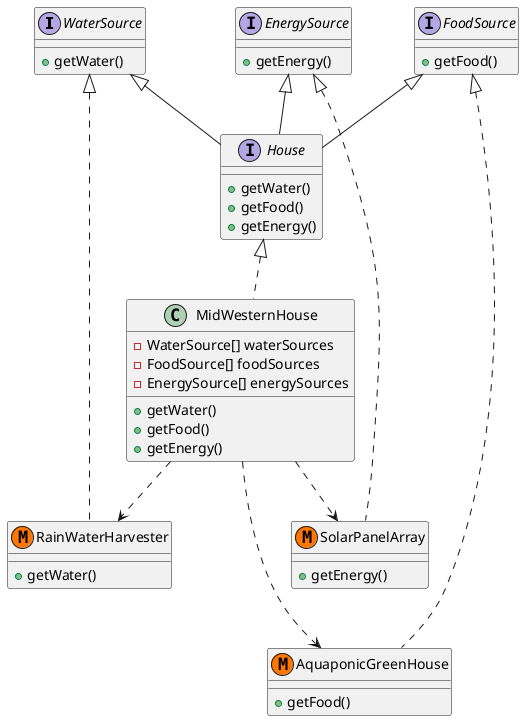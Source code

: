 @startuml mid-western-house-implementation

interface WaterSource {
   + getWater()
}

interface FoodSource {
   + getFood()
}

interface EnergySource {
   + getEnergy()
}

interface House extends WaterSource, FoodSource, EnergySource {
   + getWater()
   + getFood()
   + getEnergy()
}

class MidWesternHouse implements House {
   - WaterSource[] waterSources
   - FoodSource[] foodSources
   - EnergySource[] energySources
   
   + getWater()
   + getFood()
   + getEnergy()
}

' Responsible for the collection, storage, and purification of rain-water
class RainWaterHarvester  << (M,#FF7700) >> implements WaterSource {
   + getWater()
}


class AquaponicGreenHouse << (M,#FF7700) >> implements FoodSource {
   + getFood()
}


class SolarPanelArray << (M,#FF7700) >> implements EnergySource {
   + getEnergy()
}

MidWesternHouse ..> RainWaterHarvester
MidWesternHouse ..-> AquaponicGreenHouse
MidWesternHouse ..> SolarPanelArray
@enduml
